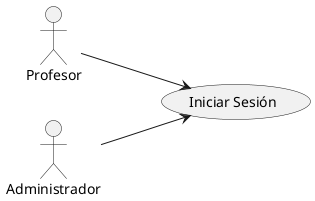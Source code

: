 @startuml
left to right direction

actor "Profesor" as profesor
actor "Administrador" as administrador

usecase "Iniciar Sesión" as inicioSesion

profesor --> inicioSesion
administrador --> inicioSesion
@enduml